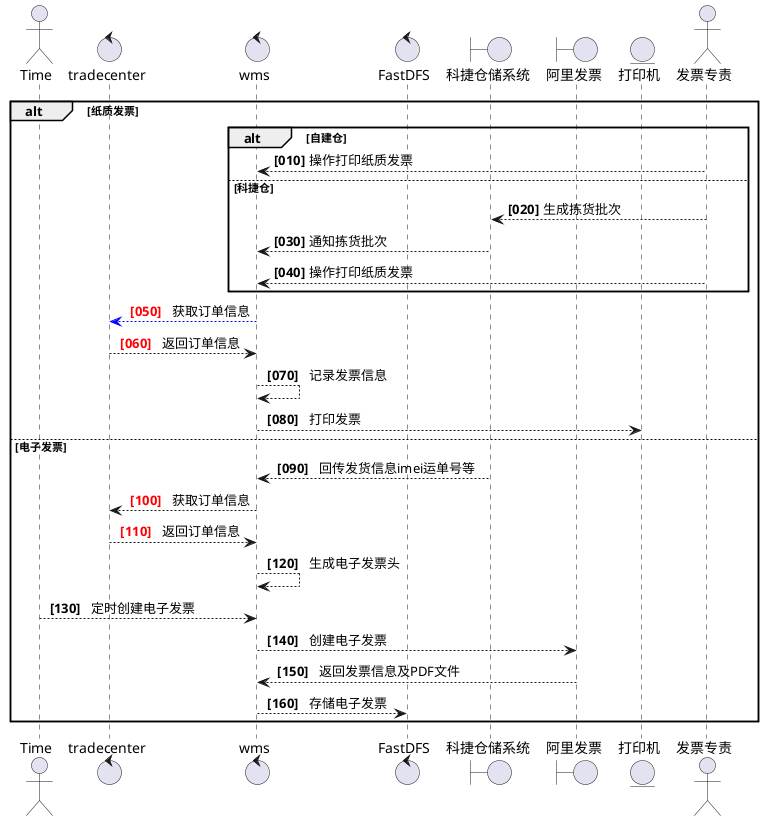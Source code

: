 @startuml
actor Time
control tradecenter as trade
control wms
control FastDFS
boundary 科捷仓储系统 as TPL
boundary 阿里发票 as Invoice
entity 打印机 as printer

autonumber 10 10 "<b>[000]"
alt 纸质发票
    alt 自建仓
        actor 发票专责 as invoicer
        invoicer --> wms: 操作打印纸质发票
    else 科捷仓
        invoicer --> TPL: 生成拣货批次
        TPL --> wms: 通知拣货批次
        invoicer --> wms: 操作打印纸质发票
    end
    autonumber resume "<font color=red><b> [000]  "
    wms -[#0000FF]-> trade: 获取订单信息
    wms <-- trade: 返回订单信息
    autonumber resume "<b> [000]  "
    wms --> wms: 记录发票信息
    wms --> printer: 打印发票

else 电子发票
    TPL --> wms: 回传发货信息imei运单号等
    autonumber resume "<font color=red><b> [000]  "
    wms --> trade: 获取订单信息
    wms <-- trade: 返回订单信息
    autonumber resume "<b> [000]  "
    wms --> wms: 生成电子发票头
    Time --> wms: 定时创建电子发票
    wms --> Invoice: 创建电子发票
    Invoice --> wms: 返回发票信息及PDF文件
    wms --> FastDFS: 存储电子发票
end


@enduml